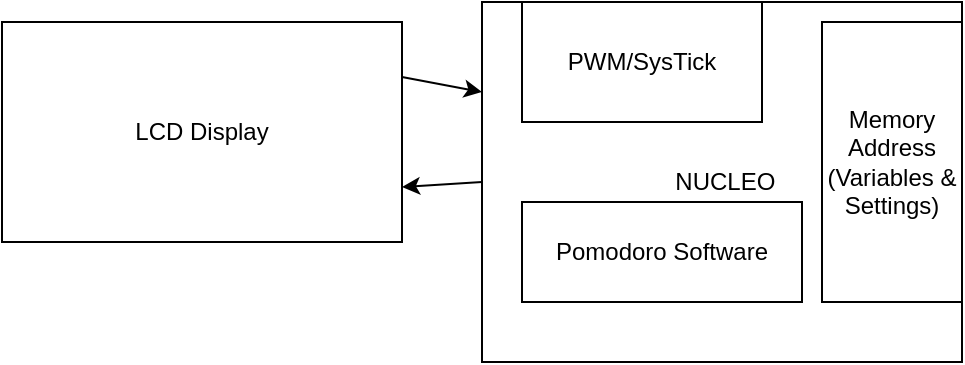 <mxfile>
    <diagram name="Page-1" id="XoLLxt8FzWS-oLgArlQ2">
        <mxGraphModel dx="769" dy="434" grid="1" gridSize="10" guides="1" tooltips="1" connect="1" arrows="1" fold="1" page="1" pageScale="1" pageWidth="850" pageHeight="1100" math="0" shadow="0">
            <root>
                <mxCell id="0"/>
                <mxCell id="1" parent="0"/>
                <mxCell id="10" style="edgeStyle=none;html=1;exitX=0;exitY=0.5;exitDx=0;exitDy=0;entryX=1;entryY=0.75;entryDx=0;entryDy=0;" edge="1" parent="1" source="efpM14pIOARkfojI8Lqh-1" target="efpM14pIOARkfojI8Lqh-2">
                    <mxGeometry relative="1" as="geometry"/>
                </mxCell>
                <mxCell id="efpM14pIOARkfojI8Lqh-1" value="&amp;nbsp;NUCLEO" style="rounded=0;whiteSpace=wrap;html=1;" parent="1" vertex="1">
                    <mxGeometry x="310" y="190" width="240" height="180" as="geometry"/>
                </mxCell>
                <mxCell id="12" style="edgeStyle=none;html=1;exitX=1;exitY=0.25;exitDx=0;exitDy=0;entryX=0;entryY=0.25;entryDx=0;entryDy=0;" edge="1" parent="1" source="efpM14pIOARkfojI8Lqh-2" target="efpM14pIOARkfojI8Lqh-1">
                    <mxGeometry relative="1" as="geometry"/>
                </mxCell>
                <mxCell id="efpM14pIOARkfojI8Lqh-2" value="LCD Display" style="rounded=0;whiteSpace=wrap;html=1;" parent="1" vertex="1">
                    <mxGeometry x="70" y="200" width="200" height="110" as="geometry"/>
                </mxCell>
                <mxCell id="efpM14pIOARkfojI8Lqh-3" value="PWM/SysTick" style="rounded=0;whiteSpace=wrap;html=1;" parent="1" vertex="1">
                    <mxGeometry x="330" y="190" width="120" height="60" as="geometry"/>
                </mxCell>
                <mxCell id="efpM14pIOARkfojI8Lqh-6" value="Memory Address (Variables &amp;amp; Settings)" style="whiteSpace=wrap;html=1;" parent="1" vertex="1">
                    <mxGeometry x="480" y="200" width="70" height="140" as="geometry"/>
                </mxCell>
                <mxCell id="efpM14pIOARkfojI8Lqh-8" value="Pomodoro Software" style="whiteSpace=wrap;html=1;" parent="1" vertex="1">
                    <mxGeometry x="330" y="290" width="140" height="50" as="geometry"/>
                </mxCell>
            </root>
        </mxGraphModel>
    </diagram>
</mxfile>